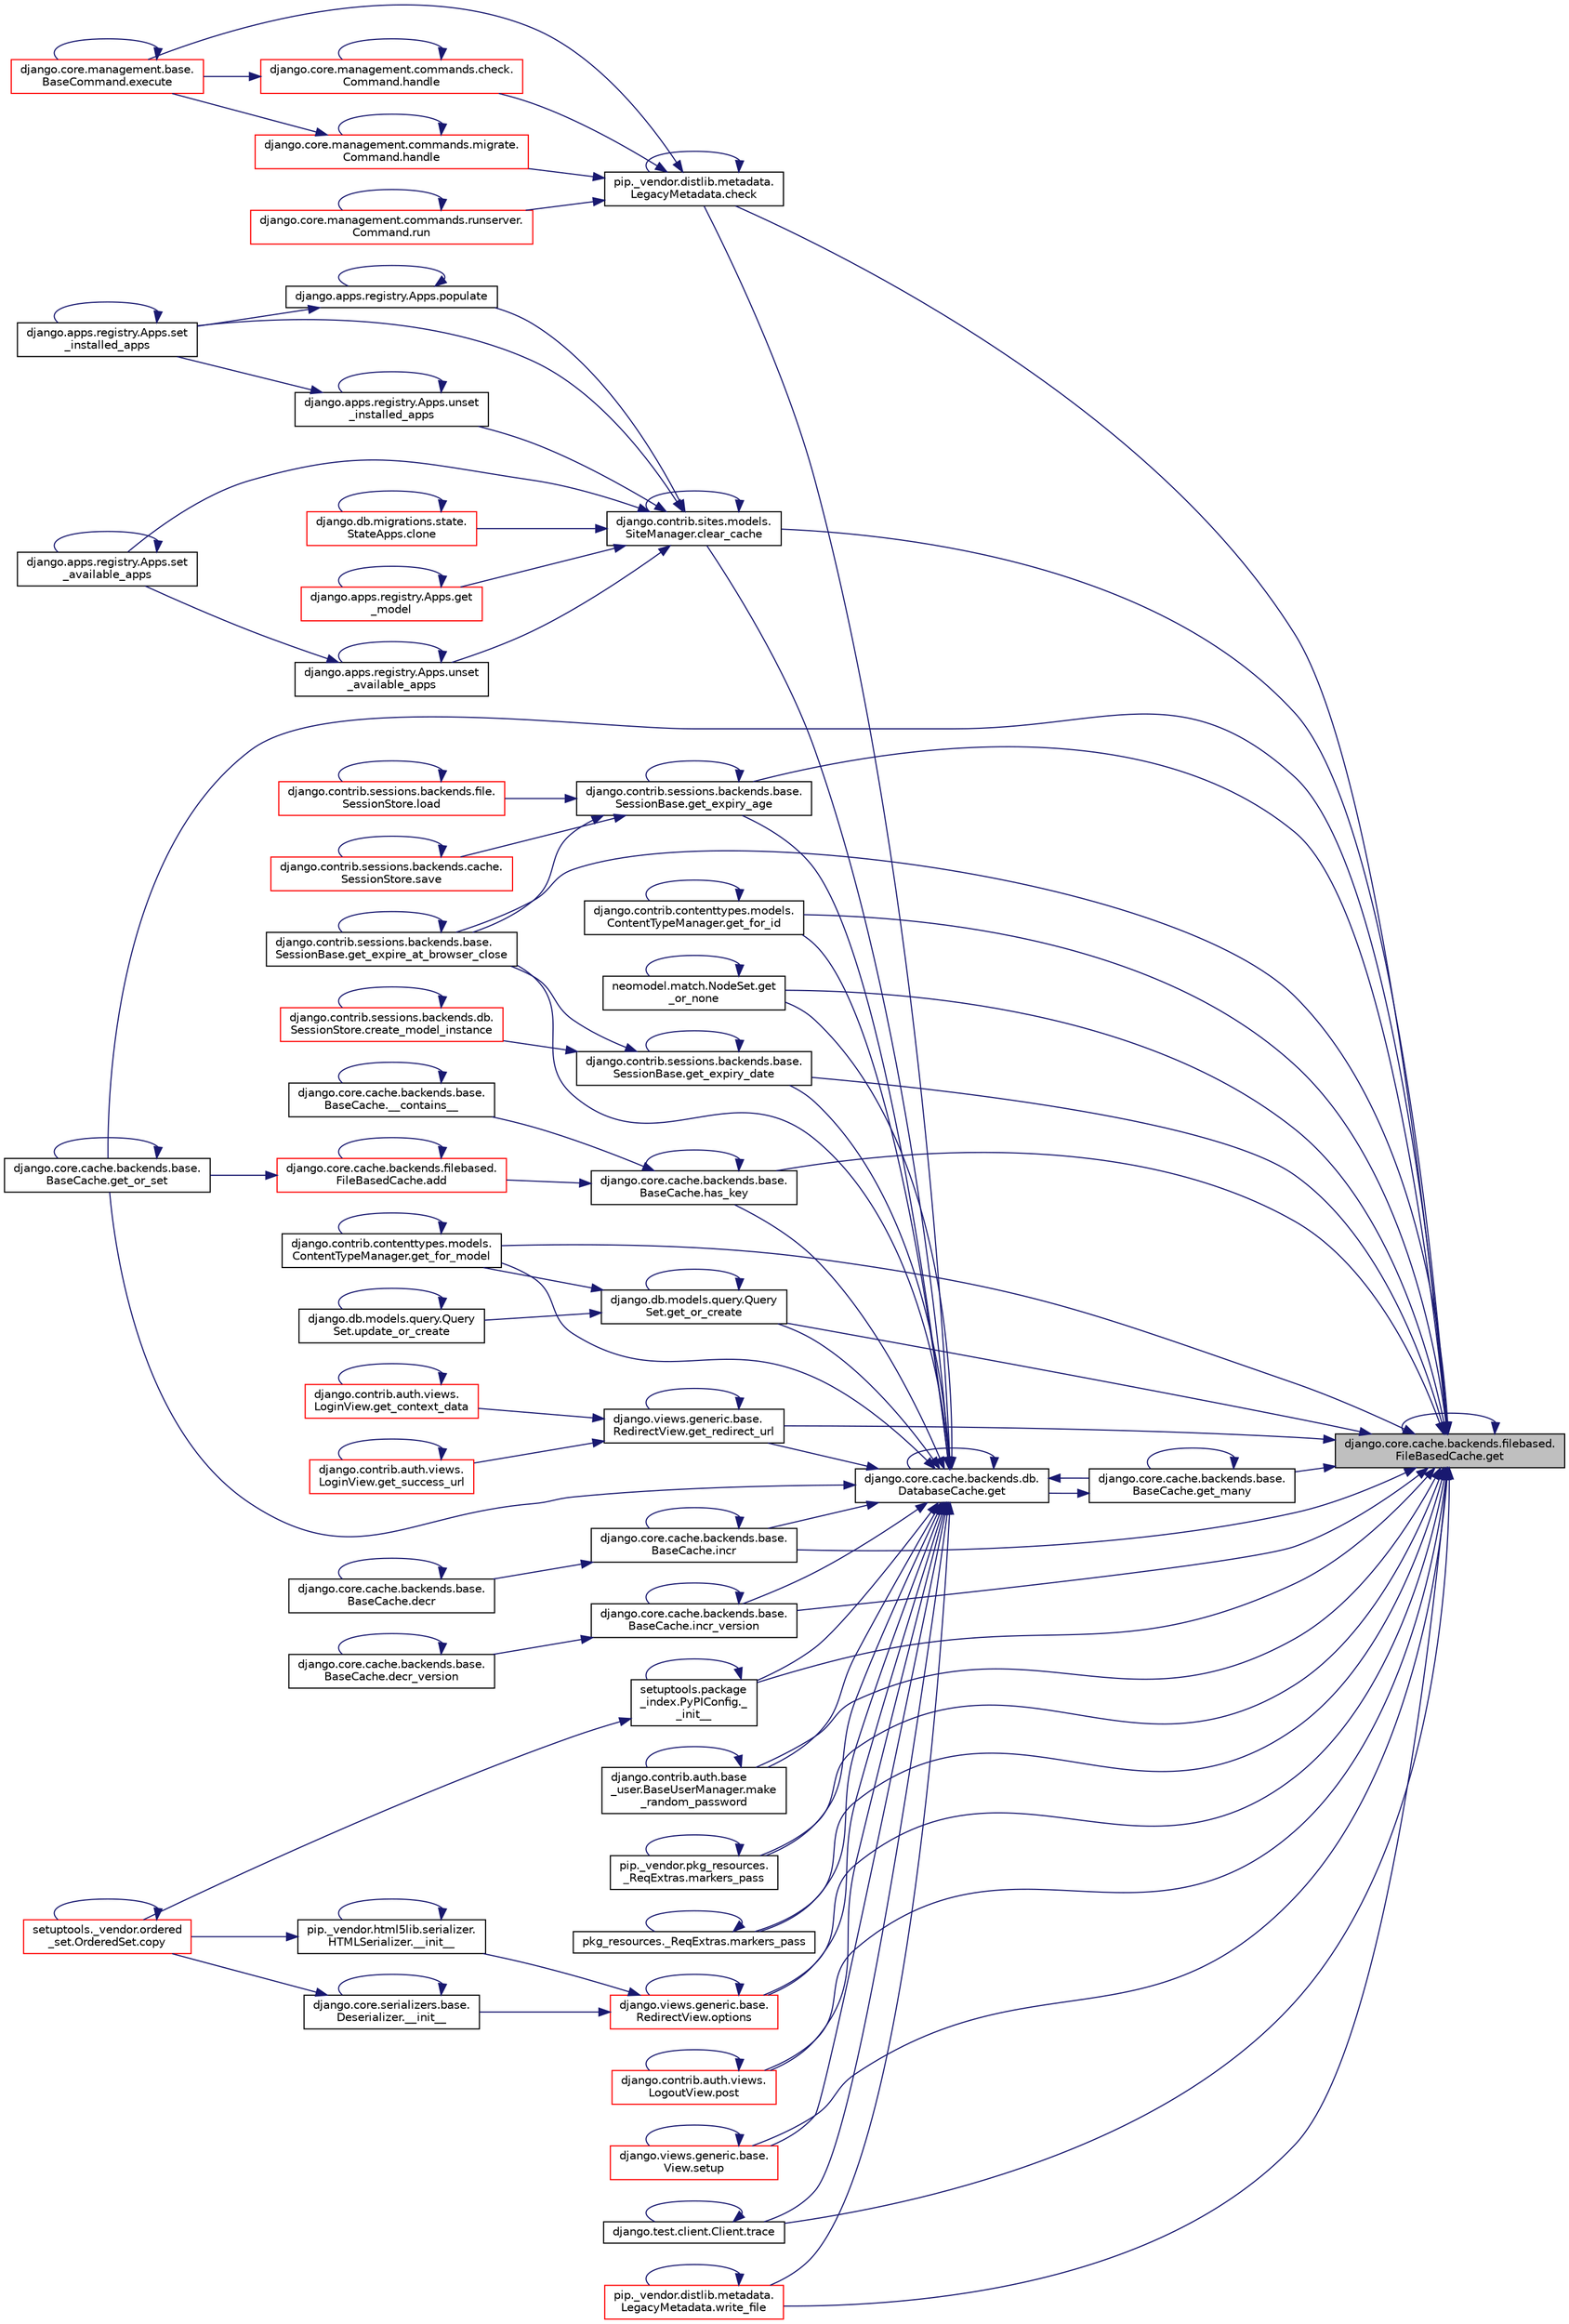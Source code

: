 digraph "django.core.cache.backends.filebased.FileBasedCache.get"
{
 // LATEX_PDF_SIZE
  edge [fontname="Helvetica",fontsize="10",labelfontname="Helvetica",labelfontsize="10"];
  node [fontname="Helvetica",fontsize="10",shape=record];
  rankdir="RL";
  Node1 [label="django.core.cache.backends.filebased.\lFileBasedCache.get",height=0.2,width=0.4,color="black", fillcolor="grey75", style="filled", fontcolor="black",tooltip=" "];
  Node1 -> Node2 [dir="back",color="midnightblue",fontsize="10",style="solid",fontname="Helvetica"];
  Node2 [label="setuptools.package\l_index.PyPIConfig._\l_init__",height=0.2,width=0.4,color="black", fillcolor="white", style="filled",URL="$d3/d47/classsetuptools_1_1package__index_1_1_py_p_i_config.html#a32593240a32dc851f55b82f1abebbc86",tooltip=" "];
  Node2 -> Node2 [dir="back",color="midnightblue",fontsize="10",style="solid",fontname="Helvetica"];
  Node2 -> Node3 [dir="back",color="midnightblue",fontsize="10",style="solid",fontname="Helvetica"];
  Node3 [label="setuptools._vendor.ordered\l_set.OrderedSet.copy",height=0.2,width=0.4,color="red", fillcolor="white", style="filled",URL="$d0/d40/classsetuptools_1_1__vendor_1_1ordered__set_1_1_ordered_set.html#a84224c403039b9dac5d2794d85073053",tooltip=" "];
  Node3 -> Node3 [dir="back",color="midnightblue",fontsize="10",style="solid",fontname="Helvetica"];
  Node1 -> Node189 [dir="back",color="midnightblue",fontsize="10",style="solid",fontname="Helvetica"];
  Node189 [label="pip._vendor.distlib.metadata.\lLegacyMetadata.check",height=0.2,width=0.4,color="black", fillcolor="white", style="filled",URL="$d3/dc5/classpip_1_1__vendor_1_1distlib_1_1metadata_1_1_legacy_metadata.html#a28132a5947764193c9e166d3fe8281c9",tooltip=" "];
  Node189 -> Node189 [dir="back",color="midnightblue",fontsize="10",style="solid",fontname="Helvetica"];
  Node189 -> Node30 [dir="back",color="midnightblue",fontsize="10",style="solid",fontname="Helvetica"];
  Node30 [label="django.core.management.base.\lBaseCommand.execute",height=0.2,width=0.4,color="red", fillcolor="white", style="filled",URL="$db/da3/classdjango_1_1core_1_1management_1_1base_1_1_base_command.html#a900029c213c1456bbd6f8e5b8ead2201",tooltip=" "];
  Node30 -> Node30 [dir="back",color="midnightblue",fontsize="10",style="solid",fontname="Helvetica"];
  Node189 -> Node190 [dir="back",color="midnightblue",fontsize="10",style="solid",fontname="Helvetica"];
  Node190 [label="django.core.management.commands.check.\lCommand.handle",height=0.2,width=0.4,color="red", fillcolor="white", style="filled",URL="$d0/d9d/classdjango_1_1core_1_1management_1_1commands_1_1check_1_1_command.html#a8121c351a8dacf92a6b7f022fb026263",tooltip=" "];
  Node190 -> Node30 [dir="back",color="midnightblue",fontsize="10",style="solid",fontname="Helvetica"];
  Node190 -> Node190 [dir="back",color="midnightblue",fontsize="10",style="solid",fontname="Helvetica"];
  Node189 -> Node191 [dir="back",color="midnightblue",fontsize="10",style="solid",fontname="Helvetica"];
  Node191 [label="django.core.management.commands.migrate.\lCommand.handle",height=0.2,width=0.4,color="red", fillcolor="white", style="filled",URL="$d2/d48/classdjango_1_1core_1_1management_1_1commands_1_1migrate_1_1_command.html#a0a514c50c496fa64329ee697cc56a11a",tooltip=" "];
  Node191 -> Node30 [dir="back",color="midnightblue",fontsize="10",style="solid",fontname="Helvetica"];
  Node191 -> Node191 [dir="back",color="midnightblue",fontsize="10",style="solid",fontname="Helvetica"];
  Node189 -> Node192 [dir="back",color="midnightblue",fontsize="10",style="solid",fontname="Helvetica"];
  Node192 [label="django.core.management.commands.runserver.\lCommand.run",height=0.2,width=0.4,color="red", fillcolor="white", style="filled",URL="$d7/de0/classdjango_1_1core_1_1management_1_1commands_1_1runserver_1_1_command.html#ab43840ec0576714b83052b45f07663d2",tooltip=" "];
  Node192 -> Node192 [dir="back",color="midnightblue",fontsize="10",style="solid",fontname="Helvetica"];
  Node1 -> Node193 [dir="back",color="midnightblue",fontsize="10",style="solid",fontname="Helvetica"];
  Node193 [label="django.contrib.sites.models.\lSiteManager.clear_cache",height=0.2,width=0.4,color="black", fillcolor="white", style="filled",URL="$d9/d9e/classdjango_1_1contrib_1_1sites_1_1models_1_1_site_manager.html#add1b963e98668e941563915da7a3c99f",tooltip=" "];
  Node193 -> Node193 [dir="back",color="midnightblue",fontsize="10",style="solid",fontname="Helvetica"];
  Node193 -> Node194 [dir="back",color="midnightblue",fontsize="10",style="solid",fontname="Helvetica"];
  Node194 [label="django.db.migrations.state.\lStateApps.clone",height=0.2,width=0.4,color="red", fillcolor="white", style="filled",URL="$d3/d9a/classdjango_1_1db_1_1migrations_1_1state_1_1_state_apps.html#a821944752bc7080daff8c38bb20e3943",tooltip=" "];
  Node194 -> Node194 [dir="back",color="midnightblue",fontsize="10",style="solid",fontname="Helvetica"];
  Node193 -> Node282 [dir="back",color="midnightblue",fontsize="10",style="solid",fontname="Helvetica"];
  Node282 [label="django.apps.registry.Apps.get\l_model",height=0.2,width=0.4,color="red", fillcolor="white", style="filled",URL="$d8/d34/classdjango_1_1apps_1_1registry_1_1_apps.html#a1722738559e3037cf8a08593373b8722",tooltip=" "];
  Node282 -> Node282 [dir="back",color="midnightblue",fontsize="10",style="solid",fontname="Helvetica"];
  Node193 -> Node286 [dir="back",color="midnightblue",fontsize="10",style="solid",fontname="Helvetica"];
  Node286 [label="django.apps.registry.Apps.populate",height=0.2,width=0.4,color="black", fillcolor="white", style="filled",URL="$d8/d34/classdjango_1_1apps_1_1registry_1_1_apps.html#a32d20690174973f17f6f90411fdc66f7",tooltip=" "];
  Node286 -> Node286 [dir="back",color="midnightblue",fontsize="10",style="solid",fontname="Helvetica"];
  Node286 -> Node287 [dir="back",color="midnightblue",fontsize="10",style="solid",fontname="Helvetica"];
  Node287 [label="django.apps.registry.Apps.set\l_installed_apps",height=0.2,width=0.4,color="black", fillcolor="white", style="filled",URL="$d8/d34/classdjango_1_1apps_1_1registry_1_1_apps.html#a8ae4c1eb0ea6e28b02d81c56248d3fd5",tooltip=" "];
  Node287 -> Node287 [dir="back",color="midnightblue",fontsize="10",style="solid",fontname="Helvetica"];
  Node193 -> Node288 [dir="back",color="midnightblue",fontsize="10",style="solid",fontname="Helvetica"];
  Node288 [label="django.apps.registry.Apps.set\l_available_apps",height=0.2,width=0.4,color="black", fillcolor="white", style="filled",URL="$d8/d34/classdjango_1_1apps_1_1registry_1_1_apps.html#a247cf36e424a835d2d1c211077090220",tooltip=" "];
  Node288 -> Node288 [dir="back",color="midnightblue",fontsize="10",style="solid",fontname="Helvetica"];
  Node193 -> Node287 [dir="back",color="midnightblue",fontsize="10",style="solid",fontname="Helvetica"];
  Node193 -> Node289 [dir="back",color="midnightblue",fontsize="10",style="solid",fontname="Helvetica"];
  Node289 [label="django.apps.registry.Apps.unset\l_available_apps",height=0.2,width=0.4,color="black", fillcolor="white", style="filled",URL="$d8/d34/classdjango_1_1apps_1_1registry_1_1_apps.html#a7c128e2c2e7d2424daea3add910d8113",tooltip=" "];
  Node289 -> Node288 [dir="back",color="midnightblue",fontsize="10",style="solid",fontname="Helvetica"];
  Node289 -> Node289 [dir="back",color="midnightblue",fontsize="10",style="solid",fontname="Helvetica"];
  Node193 -> Node290 [dir="back",color="midnightblue",fontsize="10",style="solid",fontname="Helvetica"];
  Node290 [label="django.apps.registry.Apps.unset\l_installed_apps",height=0.2,width=0.4,color="black", fillcolor="white", style="filled",URL="$d8/d34/classdjango_1_1apps_1_1registry_1_1_apps.html#af7409dd22d1f192cb2d743622ef08ff7",tooltip=" "];
  Node290 -> Node287 [dir="back",color="midnightblue",fontsize="10",style="solid",fontname="Helvetica"];
  Node290 -> Node290 [dir="back",color="midnightblue",fontsize="10",style="solid",fontname="Helvetica"];
  Node1 -> Node1 [dir="back",color="midnightblue",fontsize="10",style="solid",fontname="Helvetica"];
  Node1 -> Node291 [dir="back",color="midnightblue",fontsize="10",style="solid",fontname="Helvetica"];
  Node291 [label="django.contrib.sessions.backends.base.\lSessionBase.get_expire_at_browser_close",height=0.2,width=0.4,color="black", fillcolor="white", style="filled",URL="$d1/d6e/classdjango_1_1contrib_1_1sessions_1_1backends_1_1base_1_1_session_base.html#a53cce514e32abb9c710682373753d834",tooltip=" "];
  Node291 -> Node291 [dir="back",color="midnightblue",fontsize="10",style="solid",fontname="Helvetica"];
  Node1 -> Node292 [dir="back",color="midnightblue",fontsize="10",style="solid",fontname="Helvetica"];
  Node292 [label="django.contrib.sessions.backends.base.\lSessionBase.get_expiry_age",height=0.2,width=0.4,color="black", fillcolor="white", style="filled",URL="$d1/d6e/classdjango_1_1contrib_1_1sessions_1_1backends_1_1base_1_1_session_base.html#a95ec4d724ae34aa019240c8463d73f54",tooltip=" "];
  Node292 -> Node291 [dir="back",color="midnightblue",fontsize="10",style="solid",fontname="Helvetica"];
  Node292 -> Node292 [dir="back",color="midnightblue",fontsize="10",style="solid",fontname="Helvetica"];
  Node292 -> Node236 [dir="back",color="midnightblue",fontsize="10",style="solid",fontname="Helvetica"];
  Node236 [label="django.contrib.sessions.backends.file.\lSessionStore.load",height=0.2,width=0.4,color="red", fillcolor="white", style="filled",URL="$dc/dba/classdjango_1_1contrib_1_1sessions_1_1backends_1_1file_1_1_session_store.html#ae9d0410b8f413875b25556b8dc5b1ed1",tooltip=" "];
  Node236 -> Node236 [dir="back",color="midnightblue",fontsize="10",style="solid",fontname="Helvetica"];
  Node292 -> Node240 [dir="back",color="midnightblue",fontsize="10",style="solid",fontname="Helvetica"];
  Node240 [label="django.contrib.sessions.backends.cache.\lSessionStore.save",height=0.2,width=0.4,color="red", fillcolor="white", style="filled",URL="$df/d0f/classdjango_1_1contrib_1_1sessions_1_1backends_1_1cache_1_1_session_store.html#a2519bbc87fdf6b0aa5efa6c4d6b1302d",tooltip=" "];
  Node240 -> Node240 [dir="back",color="midnightblue",fontsize="10",style="solid",fontname="Helvetica"];
  Node1 -> Node293 [dir="back",color="midnightblue",fontsize="10",style="solid",fontname="Helvetica"];
  Node293 [label="django.contrib.sessions.backends.base.\lSessionBase.get_expiry_date",height=0.2,width=0.4,color="black", fillcolor="white", style="filled",URL="$d1/d6e/classdjango_1_1contrib_1_1sessions_1_1backends_1_1base_1_1_session_base.html#ad8a87e303d015be27940f941d02ab850",tooltip=" "];
  Node293 -> Node294 [dir="back",color="midnightblue",fontsize="10",style="solid",fontname="Helvetica"];
  Node294 [label="django.contrib.sessions.backends.db.\lSessionStore.create_model_instance",height=0.2,width=0.4,color="red", fillcolor="white", style="filled",URL="$d2/d1a/classdjango_1_1contrib_1_1sessions_1_1backends_1_1db_1_1_session_store.html#a201d72e2f21315e89ee14302a2ab7a1c",tooltip=" "];
  Node294 -> Node294 [dir="back",color="midnightblue",fontsize="10",style="solid",fontname="Helvetica"];
  Node293 -> Node291 [dir="back",color="midnightblue",fontsize="10",style="solid",fontname="Helvetica"];
  Node293 -> Node293 [dir="back",color="midnightblue",fontsize="10",style="solid",fontname="Helvetica"];
  Node1 -> Node295 [dir="back",color="midnightblue",fontsize="10",style="solid",fontname="Helvetica"];
  Node295 [label="django.contrib.contenttypes.models.\lContentTypeManager.get_for_id",height=0.2,width=0.4,color="black", fillcolor="white", style="filled",URL="$d0/dbc/classdjango_1_1contrib_1_1contenttypes_1_1models_1_1_content_type_manager.html#a77e45a678787e583675e13f9a4d05b31",tooltip=" "];
  Node295 -> Node295 [dir="back",color="midnightblue",fontsize="10",style="solid",fontname="Helvetica"];
  Node1 -> Node234 [dir="back",color="midnightblue",fontsize="10",style="solid",fontname="Helvetica"];
  Node234 [label="django.contrib.contenttypes.models.\lContentTypeManager.get_for_model",height=0.2,width=0.4,color="black", fillcolor="white", style="filled",URL="$d0/dbc/classdjango_1_1contrib_1_1contenttypes_1_1models_1_1_content_type_manager.html#a31597c87e55555c8ea39c68d3507ab88",tooltip=" "];
  Node234 -> Node234 [dir="back",color="midnightblue",fontsize="10",style="solid",fontname="Helvetica"];
  Node1 -> Node296 [dir="back",color="midnightblue",fontsize="10",style="solid",fontname="Helvetica"];
  Node296 [label="django.core.cache.backends.base.\lBaseCache.get_many",height=0.2,width=0.4,color="black", fillcolor="white", style="filled",URL="$d0/d87/classdjango_1_1core_1_1cache_1_1backends_1_1base_1_1_base_cache.html#a0e332cc4d03beebd8cacc10376423a72",tooltip=" "];
  Node296 -> Node297 [dir="back",color="midnightblue",fontsize="10",style="solid",fontname="Helvetica"];
  Node297 [label="django.core.cache.backends.db.\lDatabaseCache.get",height=0.2,width=0.4,color="black", fillcolor="white", style="filled",URL="$d7/dcb/classdjango_1_1core_1_1cache_1_1backends_1_1db_1_1_database_cache.html#a03d4078968b2b287d4b9fbc438a54732",tooltip=" "];
  Node297 -> Node2 [dir="back",color="midnightblue",fontsize="10",style="solid",fontname="Helvetica"];
  Node297 -> Node189 [dir="back",color="midnightblue",fontsize="10",style="solid",fontname="Helvetica"];
  Node297 -> Node193 [dir="back",color="midnightblue",fontsize="10",style="solid",fontname="Helvetica"];
  Node297 -> Node297 [dir="back",color="midnightblue",fontsize="10",style="solid",fontname="Helvetica"];
  Node297 -> Node291 [dir="back",color="midnightblue",fontsize="10",style="solid",fontname="Helvetica"];
  Node297 -> Node292 [dir="back",color="midnightblue",fontsize="10",style="solid",fontname="Helvetica"];
  Node297 -> Node293 [dir="back",color="midnightblue",fontsize="10",style="solid",fontname="Helvetica"];
  Node297 -> Node295 [dir="back",color="midnightblue",fontsize="10",style="solid",fontname="Helvetica"];
  Node297 -> Node234 [dir="back",color="midnightblue",fontsize="10",style="solid",fontname="Helvetica"];
  Node297 -> Node296 [dir="back",color="midnightblue",fontsize="10",style="solid",fontname="Helvetica"];
  Node297 -> Node233 [dir="back",color="midnightblue",fontsize="10",style="solid",fontname="Helvetica"];
  Node233 [label="django.db.models.query.Query\lSet.get_or_create",height=0.2,width=0.4,color="black", fillcolor="white", style="filled",URL="$dd/d94/classdjango_1_1db_1_1models_1_1query_1_1_query_set.html#a23c2bb1d92b9ee67ce72ac2bb34cfef2",tooltip=" "];
  Node233 -> Node234 [dir="back",color="midnightblue",fontsize="10",style="solid",fontname="Helvetica"];
  Node233 -> Node233 [dir="back",color="midnightblue",fontsize="10",style="solid",fontname="Helvetica"];
  Node233 -> Node235 [dir="back",color="midnightblue",fontsize="10",style="solid",fontname="Helvetica"];
  Node235 [label="django.db.models.query.Query\lSet.update_or_create",height=0.2,width=0.4,color="black", fillcolor="white", style="filled",URL="$dd/d94/classdjango_1_1db_1_1models_1_1query_1_1_query_set.html#a5013eeb782f22ce561db8a8b0727e118",tooltip=" "];
  Node235 -> Node235 [dir="back",color="midnightblue",fontsize="10",style="solid",fontname="Helvetica"];
  Node297 -> Node298 [dir="back",color="midnightblue",fontsize="10",style="solid",fontname="Helvetica"];
  Node298 [label="neomodel.match.NodeSet.get\l_or_none",height=0.2,width=0.4,color="black", fillcolor="white", style="filled",URL="$d8/de5/classneomodel_1_1match_1_1_node_set.html#acdc7f93ca0afcae84edb855e302b1091",tooltip=" "];
  Node298 -> Node298 [dir="back",color="midnightblue",fontsize="10",style="solid",fontname="Helvetica"];
  Node297 -> Node73 [dir="back",color="midnightblue",fontsize="10",style="solid",fontname="Helvetica"];
  Node73 [label="django.core.cache.backends.base.\lBaseCache.get_or_set",height=0.2,width=0.4,color="black", fillcolor="white", style="filled",URL="$d0/d87/classdjango_1_1core_1_1cache_1_1backends_1_1base_1_1_base_cache.html#ab8fb6d32aa82d027f181414df0f562b3",tooltip=" "];
  Node73 -> Node73 [dir="back",color="midnightblue",fontsize="10",style="solid",fontname="Helvetica"];
  Node297 -> Node299 [dir="back",color="midnightblue",fontsize="10",style="solid",fontname="Helvetica"];
  Node299 [label="django.views.generic.base.\lRedirectView.get_redirect_url",height=0.2,width=0.4,color="black", fillcolor="white", style="filled",URL="$dd/dec/classdjango_1_1views_1_1generic_1_1base_1_1_redirect_view.html#a85ffe8d60d5ef6e330995fdaf6330929",tooltip=" "];
  Node299 -> Node300 [dir="back",color="midnightblue",fontsize="10",style="solid",fontname="Helvetica"];
  Node300 [label="django.contrib.auth.views.\lLoginView.get_context_data",height=0.2,width=0.4,color="red", fillcolor="white", style="filled",URL="$dd/d60/classdjango_1_1contrib_1_1auth_1_1views_1_1_login_view.html#acff2e1c7aa1e0c6dc66cb3e8e26a5ea1",tooltip=" "];
  Node300 -> Node300 [dir="back",color="midnightblue",fontsize="10",style="solid",fontname="Helvetica"];
  Node299 -> Node299 [dir="back",color="midnightblue",fontsize="10",style="solid",fontname="Helvetica"];
  Node299 -> Node341 [dir="back",color="midnightblue",fontsize="10",style="solid",fontname="Helvetica"];
  Node341 [label="django.contrib.auth.views.\lLoginView.get_success_url",height=0.2,width=0.4,color="red", fillcolor="white", style="filled",URL="$dd/d60/classdjango_1_1contrib_1_1auth_1_1views_1_1_login_view.html#a5159017e2e9e211718b32691b93d7d20",tooltip=" "];
  Node341 -> Node341 [dir="back",color="midnightblue",fontsize="10",style="solid",fontname="Helvetica"];
  Node297 -> Node304 [dir="back",color="midnightblue",fontsize="10",style="solid",fontname="Helvetica"];
  Node304 [label="django.core.cache.backends.base.\lBaseCache.has_key",height=0.2,width=0.4,color="black", fillcolor="white", style="filled",URL="$d0/d87/classdjango_1_1core_1_1cache_1_1backends_1_1base_1_1_base_cache.html#a2b96ade0a2a3859f2cbadc0cb6fd1aeb",tooltip=" "];
  Node304 -> Node208 [dir="back",color="midnightblue",fontsize="10",style="solid",fontname="Helvetica"];
  Node208 [label="django.core.cache.backends.base.\lBaseCache.__contains__",height=0.2,width=0.4,color="black", fillcolor="white", style="filled",URL="$d0/d87/classdjango_1_1core_1_1cache_1_1backends_1_1base_1_1_base_cache.html#a4b27374f426bdd32b6dfc60a1d1fb4b4",tooltip=" "];
  Node208 -> Node208 [dir="back",color="midnightblue",fontsize="10",style="solid",fontname="Helvetica"];
  Node304 -> Node209 [dir="back",color="midnightblue",fontsize="10",style="solid",fontname="Helvetica"];
  Node209 [label="django.core.cache.backends.filebased.\lFileBasedCache.add",height=0.2,width=0.4,color="red", fillcolor="white", style="filled",URL="$df/d01/classdjango_1_1core_1_1cache_1_1backends_1_1filebased_1_1_file_based_cache.html#a7f0e943dd6ee88a23c32829de3cc0325",tooltip=" "];
  Node209 -> Node209 [dir="back",color="midnightblue",fontsize="10",style="solid",fontname="Helvetica"];
  Node209 -> Node73 [dir="back",color="midnightblue",fontsize="10",style="solid",fontname="Helvetica"];
  Node304 -> Node304 [dir="back",color="midnightblue",fontsize="10",style="solid",fontname="Helvetica"];
  Node297 -> Node305 [dir="back",color="midnightblue",fontsize="10",style="solid",fontname="Helvetica"];
  Node305 [label="django.core.cache.backends.base.\lBaseCache.incr",height=0.2,width=0.4,color="black", fillcolor="white", style="filled",URL="$d0/d87/classdjango_1_1core_1_1cache_1_1backends_1_1base_1_1_base_cache.html#a4d4a4265fe3c3556c3531ed902380595",tooltip=" "];
  Node305 -> Node306 [dir="back",color="midnightblue",fontsize="10",style="solid",fontname="Helvetica"];
  Node306 [label="django.core.cache.backends.base.\lBaseCache.decr",height=0.2,width=0.4,color="black", fillcolor="white", style="filled",URL="$d0/d87/classdjango_1_1core_1_1cache_1_1backends_1_1base_1_1_base_cache.html#a3631f027eff8a3c18fbc1b8ab197a9f9",tooltip=" "];
  Node306 -> Node306 [dir="back",color="midnightblue",fontsize="10",style="solid",fontname="Helvetica"];
  Node305 -> Node305 [dir="back",color="midnightblue",fontsize="10",style="solid",fontname="Helvetica"];
  Node297 -> Node307 [dir="back",color="midnightblue",fontsize="10",style="solid",fontname="Helvetica"];
  Node307 [label="django.core.cache.backends.base.\lBaseCache.incr_version",height=0.2,width=0.4,color="black", fillcolor="white", style="filled",URL="$d0/d87/classdjango_1_1core_1_1cache_1_1backends_1_1base_1_1_base_cache.html#a7a826f8907f55918ab540fa8026aa927",tooltip=" "];
  Node307 -> Node308 [dir="back",color="midnightblue",fontsize="10",style="solid",fontname="Helvetica"];
  Node308 [label="django.core.cache.backends.base.\lBaseCache.decr_version",height=0.2,width=0.4,color="black", fillcolor="white", style="filled",URL="$d0/d87/classdjango_1_1core_1_1cache_1_1backends_1_1base_1_1_base_cache.html#a7e740e1a37f0f671d09cfc5cf16d5f44",tooltip=" "];
  Node308 -> Node308 [dir="back",color="midnightblue",fontsize="10",style="solid",fontname="Helvetica"];
  Node307 -> Node307 [dir="back",color="midnightblue",fontsize="10",style="solid",fontname="Helvetica"];
  Node297 -> Node309 [dir="back",color="midnightblue",fontsize="10",style="solid",fontname="Helvetica"];
  Node309 [label="django.contrib.auth.base\l_user.BaseUserManager.make\l_random_password",height=0.2,width=0.4,color="black", fillcolor="white", style="filled",URL="$df/d26/classdjango_1_1contrib_1_1auth_1_1base__user_1_1_base_user_manager.html#afc9a6db1973fae4566941386188c02a0",tooltip=" "];
  Node309 -> Node309 [dir="back",color="midnightblue",fontsize="10",style="solid",fontname="Helvetica"];
  Node297 -> Node310 [dir="back",color="midnightblue",fontsize="10",style="solid",fontname="Helvetica"];
  Node310 [label="pip._vendor.pkg_resources.\l_ReqExtras.markers_pass",height=0.2,width=0.4,color="black", fillcolor="white", style="filled",URL="$d9/dd5/classpip_1_1__vendor_1_1pkg__resources_1_1___req_extras.html#a1b0256ec9bc9da2aac912b35898fda5f",tooltip=" "];
  Node310 -> Node310 [dir="back",color="midnightblue",fontsize="10",style="solid",fontname="Helvetica"];
  Node297 -> Node311 [dir="back",color="midnightblue",fontsize="10",style="solid",fontname="Helvetica"];
  Node311 [label="pkg_resources._ReqExtras.markers_pass",height=0.2,width=0.4,color="black", fillcolor="white", style="filled",URL="$d9/d9f/classpkg__resources_1_1___req_extras.html#a435242531f1af2132de48679c5edf3c7",tooltip=" "];
  Node311 -> Node311 [dir="back",color="midnightblue",fontsize="10",style="solid",fontname="Helvetica"];
  Node297 -> Node312 [dir="back",color="midnightblue",fontsize="10",style="solid",fontname="Helvetica"];
  Node312 [label="django.views.generic.base.\lRedirectView.options",height=0.2,width=0.4,color="red", fillcolor="white", style="filled",URL="$dd/dec/classdjango_1_1views_1_1generic_1_1base_1_1_redirect_view.html#a3d98c40d0ae00664fd5789503f4554a3",tooltip=" "];
  Node312 -> Node139 [dir="back",color="midnightblue",fontsize="10",style="solid",fontname="Helvetica"];
  Node139 [label="pip._vendor.html5lib.serializer.\lHTMLSerializer.__init__",height=0.2,width=0.4,color="black", fillcolor="white", style="filled",URL="$d1/d17/classpip_1_1__vendor_1_1html5lib_1_1serializer_1_1_h_t_m_l_serializer.html#ae1f820664d0ba0b48b7b321577f1e996",tooltip=" "];
  Node139 -> Node139 [dir="back",color="midnightblue",fontsize="10",style="solid",fontname="Helvetica"];
  Node139 -> Node3 [dir="back",color="midnightblue",fontsize="10",style="solid",fontname="Helvetica"];
  Node312 -> Node117 [dir="back",color="midnightblue",fontsize="10",style="solid",fontname="Helvetica"];
  Node117 [label="django.core.serializers.base.\lDeserializer.__init__",height=0.2,width=0.4,color="black", fillcolor="white", style="filled",URL="$d7/df3/classdjango_1_1core_1_1serializers_1_1base_1_1_deserializer.html#ad79058cc0c4dcabd51d1c29d45757f70",tooltip=" "];
  Node117 -> Node117 [dir="back",color="midnightblue",fontsize="10",style="solid",fontname="Helvetica"];
  Node117 -> Node3 [dir="back",color="midnightblue",fontsize="10",style="solid",fontname="Helvetica"];
  Node312 -> Node312 [dir="back",color="midnightblue",fontsize="10",style="solid",fontname="Helvetica"];
  Node297 -> Node331 [dir="back",color="midnightblue",fontsize="10",style="solid",fontname="Helvetica"];
  Node331 [label="django.contrib.auth.views.\lLogoutView.post",height=0.2,width=0.4,color="red", fillcolor="white", style="filled",URL="$d5/d9b/classdjango_1_1contrib_1_1auth_1_1views_1_1_logout_view.html#a9da96b3ccbed8b74a4e94d958029ac35",tooltip=" "];
  Node331 -> Node331 [dir="back",color="midnightblue",fontsize="10",style="solid",fontname="Helvetica"];
  Node297 -> Node332 [dir="back",color="midnightblue",fontsize="10",style="solid",fontname="Helvetica"];
  Node332 [label="django.views.generic.base.\lView.setup",height=0.2,width=0.4,color="red", fillcolor="white", style="filled",URL="$d0/ddc/classdjango_1_1views_1_1generic_1_1base_1_1_view.html#ade0979d381c13961351443c4dbc40975",tooltip=" "];
  Node332 -> Node332 [dir="back",color="midnightblue",fontsize="10",style="solid",fontname="Helvetica"];
  Node297 -> Node334 [dir="back",color="midnightblue",fontsize="10",style="solid",fontname="Helvetica"];
  Node334 [label="django.test.client.Client.trace",height=0.2,width=0.4,color="black", fillcolor="white", style="filled",URL="$d2/d2e/classdjango_1_1test_1_1client_1_1_client.html#a29d49ac4b15a62fcca77fa29cc7bf1ac",tooltip=" "];
  Node334 -> Node334 [dir="back",color="midnightblue",fontsize="10",style="solid",fontname="Helvetica"];
  Node297 -> Node335 [dir="back",color="midnightblue",fontsize="10",style="solid",fontname="Helvetica"];
  Node335 [label="pip._vendor.distlib.metadata.\lLegacyMetadata.write_file",height=0.2,width=0.4,color="red", fillcolor="white", style="filled",URL="$d3/dc5/classpip_1_1__vendor_1_1distlib_1_1metadata_1_1_legacy_metadata.html#aa033975ed8087aaf281be90f828a4faa",tooltip=" "];
  Node335 -> Node335 [dir="back",color="midnightblue",fontsize="10",style="solid",fontname="Helvetica"];
  Node296 -> Node296 [dir="back",color="midnightblue",fontsize="10",style="solid",fontname="Helvetica"];
  Node1 -> Node233 [dir="back",color="midnightblue",fontsize="10",style="solid",fontname="Helvetica"];
  Node1 -> Node298 [dir="back",color="midnightblue",fontsize="10",style="solid",fontname="Helvetica"];
  Node1 -> Node73 [dir="back",color="midnightblue",fontsize="10",style="solid",fontname="Helvetica"];
  Node1 -> Node299 [dir="back",color="midnightblue",fontsize="10",style="solid",fontname="Helvetica"];
  Node1 -> Node304 [dir="back",color="midnightblue",fontsize="10",style="solid",fontname="Helvetica"];
  Node1 -> Node305 [dir="back",color="midnightblue",fontsize="10",style="solid",fontname="Helvetica"];
  Node1 -> Node307 [dir="back",color="midnightblue",fontsize="10",style="solid",fontname="Helvetica"];
  Node1 -> Node309 [dir="back",color="midnightblue",fontsize="10",style="solid",fontname="Helvetica"];
  Node1 -> Node310 [dir="back",color="midnightblue",fontsize="10",style="solid",fontname="Helvetica"];
  Node1 -> Node311 [dir="back",color="midnightblue",fontsize="10",style="solid",fontname="Helvetica"];
  Node1 -> Node312 [dir="back",color="midnightblue",fontsize="10",style="solid",fontname="Helvetica"];
  Node1 -> Node331 [dir="back",color="midnightblue",fontsize="10",style="solid",fontname="Helvetica"];
  Node1 -> Node332 [dir="back",color="midnightblue",fontsize="10",style="solid",fontname="Helvetica"];
  Node1 -> Node334 [dir="back",color="midnightblue",fontsize="10",style="solid",fontname="Helvetica"];
  Node1 -> Node335 [dir="back",color="midnightblue",fontsize="10",style="solid",fontname="Helvetica"];
}
